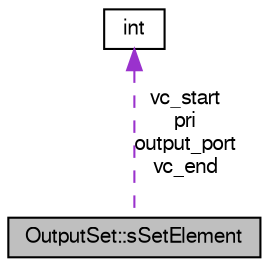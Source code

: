 digraph G
{
  bgcolor="transparent";
  edge [fontname="FreeSans",fontsize="10",labelfontname="FreeSans",labelfontsize="10"];
  node [fontname="FreeSans",fontsize="10",shape=record];
  Node1 [label="OutputSet::sSetElement",height=0.2,width=0.4,color="black", fillcolor="grey75", style="filled" fontcolor="black"];
  Node2 -> Node1 [dir=back,color="darkorchid3",fontsize="10",style="dashed",label="vc_start\npri\noutput_port\nvc_end",fontname="FreeSans"];
  Node2 [label="int",height=0.2,width=0.4,color="black",URL="$classint.html"];
}
